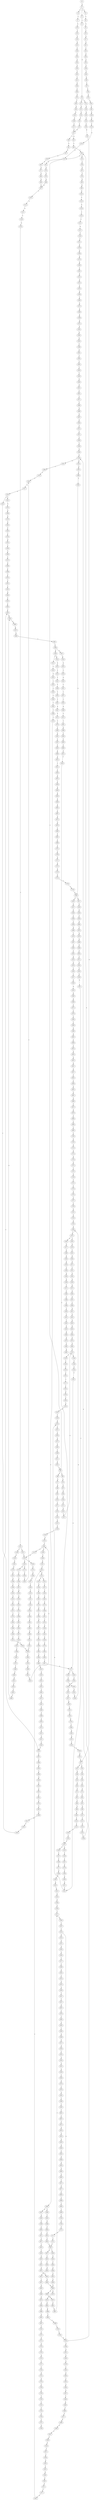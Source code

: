 strict digraph  {
	S0 -> S1 [ label = G ];
	S1 -> S2 [ label = C ];
	S1 -> S3 [ label = G ];
	S1 -> S4 [ label = T ];
	S2 -> S5 [ label = C ];
	S3 -> S6 [ label = C ];
	S4 -> S7 [ label = C ];
	S5 -> S8 [ label = G ];
	S6 -> S9 [ label = G ];
	S7 -> S10 [ label = G ];
	S8 -> S11 [ label = T ];
	S8 -> S12 [ label = C ];
	S9 -> S13 [ label = C ];
	S10 -> S14 [ label = T ];
	S11 -> S15 [ label = A ];
	S12 -> S16 [ label = A ];
	S13 -> S17 [ label = A ];
	S14 -> S18 [ label = G ];
	S15 -> S19 [ label = G ];
	S16 -> S20 [ label = A ];
	S17 -> S21 [ label = G ];
	S18 -> S22 [ label = A ];
	S19 -> S23 [ label = C ];
	S20 -> S24 [ label = C ];
	S21 -> S25 [ label = C ];
	S22 -> S26 [ label = C ];
	S23 -> S27 [ label = C ];
	S24 -> S28 [ label = C ];
	S25 -> S29 [ label = G ];
	S26 -> S30 [ label = C ];
	S27 -> S31 [ label = G ];
	S28 -> S32 [ label = A ];
	S29 -> S33 [ label = G ];
	S30 -> S34 [ label = G ];
	S31 -> S35 [ label = G ];
	S31 -> S36 [ label = C ];
	S32 -> S37 [ label = G ];
	S33 -> S38 [ label = G ];
	S34 -> S39 [ label = G ];
	S35 -> S40 [ label = T ];
	S36 -> S41 [ label = T ];
	S37 -> S42 [ label = A ];
	S37 -> S43 [ label = T ];
	S38 -> S44 [ label = T ];
	S39 -> S45 [ label = T ];
	S40 -> S46 [ label = G ];
	S41 -> S47 [ label = G ];
	S42 -> S48 [ label = A ];
	S43 -> S49 [ label = C ];
	S44 -> S50 [ label = G ];
	S45 -> S51 [ label = C ];
	S46 -> S52 [ label = A ];
	S46 -> S53 [ label = G ];
	S47 -> S54 [ label = G ];
	S48 -> S55 [ label = C ];
	S49 -> S56 [ label = G ];
	S50 -> S57 [ label = C ];
	S51 -> S58 [ label = G ];
	S52 -> S59 [ label = C ];
	S53 -> S60 [ label = T ];
	S53 -> S61 [ label = A ];
	S54 -> S62 [ label = A ];
	S55 -> S63 [ label = A ];
	S56 -> S64 [ label = C ];
	S57 -> S65 [ label = C ];
	S58 -> S66 [ label = C ];
	S59 -> S67 [ label = G ];
	S60 -> S68 [ label = G ];
	S60 -> S69 [ label = T ];
	S61 -> S70 [ label = A ];
	S62 -> S71 [ label = A ];
	S63 -> S72 [ label = G ];
	S64 -> S73 [ label = G ];
	S65 -> S74 [ label = G ];
	S66 -> S75 [ label = G ];
	S67 -> S76 [ label = T ];
	S68 -> S77 [ label = G ];
	S69 -> S78 [ label = A ];
	S70 -> S79 [ label = G ];
	S71 -> S80 [ label = G ];
	S72 -> S81 [ label = C ];
	S73 -> S82 [ label = C ];
	S74 -> S83 [ label = C ];
	S75 -> S84 [ label = T ];
	S76 -> S85 [ label = G ];
	S77 -> S86 [ label = A ];
	S78 -> S87 [ label = G ];
	S79 -> S88 [ label = A ];
	S80 -> S89 [ label = A ];
	S81 -> S90 [ label = C ];
	S82 -> S91 [ label = A ];
	S83 -> S92 [ label = C ];
	S84 -> S93 [ label = A ];
	S85 -> S94 [ label = G ];
	S86 -> S95 [ label = A ];
	S87 -> S96 [ label = A ];
	S88 -> S97 [ label = A ];
	S89 -> S97 [ label = A ];
	S90 -> S98 [ label = G ];
	S91 -> S99 [ label = G ];
	S92 -> S100 [ label = G ];
	S93 -> S101 [ label = G ];
	S94 -> S102 [ label = G ];
	S95 -> S103 [ label = C ];
	S96 -> S104 [ label = A ];
	S97 -> S105 [ label = C ];
	S98 -> S106 [ label = T ];
	S99 -> S107 [ label = C ];
	S100 -> S108 [ label = G ];
	S101 -> S109 [ label = C ];
	S102 -> S110 [ label = T ];
	S103 -> S111 [ label = C ];
	S104 -> S112 [ label = G ];
	S105 -> S113 [ label = G ];
	S106 -> S114 [ label = C ];
	S107 -> S115 [ label = C ];
	S108 -> S116 [ label = T ];
	S109 -> S117 [ label = C ];
	S110 -> S118 [ label = A ];
	S111 -> S119 [ label = T ];
	S112 -> S120 [ label = G ];
	S113 -> S121 [ label = G ];
	S114 -> S122 [ label = C ];
	S115 -> S123 [ label = G ];
	S116 -> S124 [ label = G ];
	S117 -> S31 [ label = G ];
	S118 -> S125 [ label = C ];
	S119 -> S126 [ label = C ];
	S120 -> S127 [ label = G ];
	S121 -> S128 [ label = C ];
	S122 -> S129 [ label = T ];
	S123 -> S130 [ label = G ];
	S124 -> S53 [ label = G ];
	S125 -> S131 [ label = T ];
	S126 -> S132 [ label = G ];
	S127 -> S133 [ label = G ];
	S128 -> S134 [ label = A ];
	S129 -> S135 [ label = C ];
	S130 -> S136 [ label = T ];
	S131 -> S137 [ label = A ];
	S132 -> S138 [ label = G ];
	S133 -> S139 [ label = T ];
	S133 -> S140 [ label = G ];
	S134 -> S141 [ label = C ];
	S135 -> S142 [ label = T ];
	S136 -> S46 [ label = G ];
	S137 -> S143 [ label = T ];
	S138 -> S144 [ label = C ];
	S139 -> S145 [ label = C ];
	S140 -> S146 [ label = T ];
	S141 -> S147 [ label = C ];
	S141 -> S148 [ label = T ];
	S142 -> S149 [ label = T ];
	S142 -> S150 [ label = G ];
	S143 -> S151 [ label = T ];
	S144 -> S152 [ label = A ];
	S145 -> S153 [ label = T ];
	S146 -> S154 [ label = C ];
	S147 -> S155 [ label = G ];
	S148 -> S156 [ label = G ];
	S149 -> S157 [ label = C ];
	S150 -> S158 [ label = T ];
	S151 -> S159 [ label = G ];
	S152 -> S160 [ label = C ];
	S153 -> S161 [ label = C ];
	S154 -> S162 [ label = C ];
	S155 -> S163 [ label = A ];
	S155 -> S164 [ label = G ];
	S156 -> S165 [ label = G ];
	S157 -> S166 [ label = T ];
	S158 -> S167 [ label = C ];
	S159 -> S168 [ label = G ];
	S160 -> S169 [ label = G ];
	S160 -> S170 [ label = C ];
	S161 -> S171 [ label = T ];
	S162 -> S172 [ label = G ];
	S163 -> S173 [ label = G ];
	S163 -> S174 [ label = A ];
	S164 -> S175 [ label = G ];
	S165 -> S176 [ label = G ];
	S166 -> S177 [ label = C ];
	S167 -> S178 [ label = G ];
	S168 -> S179 [ label = A ];
	S169 -> S180 [ label = C ];
	S170 -> S155 [ label = G ];
	S171 -> S181 [ label = C ];
	S172 -> S182 [ label = C ];
	S172 -> S183 [ label = T ];
	S173 -> S184 [ label = T ];
	S174 -> S185 [ label = T ];
	S175 -> S186 [ label = A ];
	S176 -> S187 [ label = A ];
	S177 -> S188 [ label = G ];
	S178 -> S189 [ label = T ];
	S179 -> S190 [ label = A ];
	S180 -> S191 [ label = G ];
	S181 -> S192 [ label = G ];
	S182 -> S193 [ label = C ];
	S183 -> S194 [ label = C ];
	S184 -> S195 [ label = C ];
	S185 -> S196 [ label = G ];
	S186 -> S197 [ label = A ];
	S187 -> S198 [ label = A ];
	S188 -> S199 [ label = G ];
	S189 -> S200 [ label = G ];
	S190 -> S201 [ label = C ];
	S191 -> S202 [ label = C ];
	S192 -> S203 [ label = T ];
	S193 -> S204 [ label = G ];
	S194 -> S205 [ label = G ];
	S195 -> S206 [ label = C ];
	S196 -> S207 [ label = T ];
	S197 -> S208 [ label = T ];
	S198 -> S209 [ label = C ];
	S199 -> S210 [ label = A ];
	S200 -> S211 [ label = G ];
	S201 -> S212 [ label = G ];
	S202 -> S213 [ label = G ];
	S203 -> S214 [ label = G ];
	S204 -> S215 [ label = G ];
	S205 -> S216 [ label = G ];
	S206 -> S217 [ label = A ];
	S207 -> S218 [ label = A ];
	S208 -> S219 [ label = T ];
	S209 -> S220 [ label = T ];
	S210 -> S221 [ label = G ];
	S211 -> S222 [ label = T ];
	S212 -> S223 [ label = G ];
	S213 -> S224 [ label = C ];
	S213 -> S225 [ label = G ];
	S214 -> S226 [ label = G ];
	S215 -> S227 [ label = A ];
	S216 -> S228 [ label = A ];
	S217 -> S229 [ label = G ];
	S218 -> S230 [ label = G ];
	S219 -> S231 [ label = G ];
	S220 -> S232 [ label = G ];
	S221 -> S233 [ label = A ];
	S222 -> S234 [ label = A ];
	S223 -> S235 [ label = T ];
	S224 -> S236 [ label = G ];
	S225 -> S237 [ label = C ];
	S226 -> S238 [ label = T ];
	S227 -> S239 [ label = A ];
	S228 -> S240 [ label = A ];
	S229 -> S241 [ label = T ];
	S229 -> S242 [ label = C ];
	S230 -> S243 [ label = T ];
	S231 -> S244 [ label = A ];
	S232 -> S245 [ label = G ];
	S233 -> S246 [ label = G ];
	S234 -> S247 [ label = C ];
	S235 -> S248 [ label = A ];
	S236 -> S249 [ label = T ];
	S237 -> S250 [ label = T ];
	S238 -> S234 [ label = A ];
	S239 -> S251 [ label = C ];
	S240 -> S252 [ label = C ];
	S241 -> S253 [ label = A ];
	S242 -> S254 [ label = T ];
	S243 -> S255 [ label = T ];
	S244 -> S256 [ label = A ];
	S245 -> S257 [ label = A ];
	S246 -> S258 [ label = G ];
	S247 -> S259 [ label = C ];
	S248 -> S260 [ label = C ];
	S249 -> S261 [ label = C ];
	S250 -> S262 [ label = G ];
	S251 -> S263 [ label = T ];
	S252 -> S264 [ label = A ];
	S252 -> S265 [ label = T ];
	S253 -> S266 [ label = G ];
	S254 -> S267 [ label = T ];
	S255 -> S268 [ label = T ];
	S256 -> S269 [ label = C ];
	S257 -> S270 [ label = C ];
	S258 -> S271 [ label = T ];
	S259 -> S272 [ label = G ];
	S260 -> S273 [ label = G ];
	S261 -> S274 [ label = G ];
	S262 -> S275 [ label = G ];
	S263 -> S276 [ label = G ];
	S264 -> S277 [ label = G ];
	S265 -> S278 [ label = A ];
	S266 -> S279 [ label = G ];
	S267 -> S280 [ label = C ];
	S268 -> S281 [ label = C ];
	S269 -> S282 [ label = C ];
	S270 -> S283 [ label = C ];
	S271 -> S284 [ label = C ];
	S272 -> S285 [ label = G ];
	S273 -> S286 [ label = A ];
	S274 -> S287 [ label = A ];
	S275 -> S288 [ label = A ];
	S276 -> S289 [ label = C ];
	S277 -> S290 [ label = G ];
	S278 -> S291 [ label = C ];
	S279 -> S292 [ label = G ];
	S280 -> S293 [ label = A ];
	S281 -> S294 [ label = A ];
	S282 -> S295 [ label = C ];
	S283 -> S296 [ label = C ];
	S284 -> S297 [ label = C ];
	S285 -> S298 [ label = T ];
	S286 -> S299 [ label = A ];
	S287 -> S300 [ label = C ];
	S288 -> S301 [ label = A ];
	S289 -> S302 [ label = A ];
	S290 -> S303 [ label = A ];
	S291 -> S304 [ label = A ];
	S292 -> S305 [ label = T ];
	S293 -> S306 [ label = C ];
	S294 -> S307 [ label = C ];
	S295 -> S308 [ label = G ];
	S296 -> S309 [ label = G ];
	S297 -> S310 [ label = C ];
	S298 -> S311 [ label = G ];
	S299 -> S312 [ label = G ];
	S300 -> S313 [ label = G ];
	S301 -> S314 [ label = T ];
	S302 -> S315 [ label = A ];
	S303 -> S316 [ label = A ];
	S304 -> S317 [ label = A ];
	S305 -> S318 [ label = C ];
	S306 -> S319 [ label = G ];
	S307 -> S320 [ label = T ];
	S308 -> S321 [ label = T ];
	S309 -> S322 [ label = T ];
	S310 -> S323 [ label = A ];
	S310 -> S324 [ label = G ];
	S311 -> S325 [ label = G ];
	S312 -> S326 [ label = A ];
	S313 -> S327 [ label = C ];
	S314 -> S328 [ label = G ];
	S315 -> S329 [ label = C ];
	S316 -> S330 [ label = T ];
	S317 -> S331 [ label = C ];
	S318 -> S332 [ label = A ];
	S319 -> S333 [ label = C ];
	S320 -> S334 [ label = C ];
	S321 -> S335 [ label = C ];
	S322 -> S336 [ label = C ];
	S323 -> S337 [ label = G ];
	S324 -> S338 [ label = G ];
	S324 -> S339 [ label = A ];
	S325 -> S60 [ label = T ];
	S326 -> S340 [ label = A ];
	S327 -> S341 [ label = G ];
	S328 -> S342 [ label = G ];
	S329 -> S343 [ label = C ];
	S330 -> S344 [ label = A ];
	S331 -> S345 [ label = G ];
	S332 -> S346 [ label = C ];
	S333 -> S347 [ label = C ];
	S334 -> S348 [ label = C ];
	S335 -> S349 [ label = T ];
	S336 -> S349 [ label = T ];
	S337 -> S350 [ label = A ];
	S338 -> S351 [ label = A ];
	S339 -> S352 [ label = G ];
	S339 -> S353 [ label = A ];
	S340 -> S354 [ label = G ];
	S341 -> S355 [ label = C ];
	S342 -> S356 [ label = G ];
	S343 -> S357 [ label = A ];
	S344 -> S358 [ label = G ];
	S345 -> S359 [ label = A ];
	S346 -> S360 [ label = T ];
	S347 -> S361 [ label = C ];
	S348 -> S362 [ label = T ];
	S349 -> S363 [ label = C ];
	S350 -> S364 [ label = G ];
	S351 -> S365 [ label = G ];
	S352 -> S366 [ label = T ];
	S353 -> S367 [ label = G ];
	S354 -> S368 [ label = T ];
	S355 -> S369 [ label = C ];
	S356 -> S370 [ label = G ];
	S357 -> S37 [ label = G ];
	S358 -> S371 [ label = T ];
	S359 -> S372 [ label = A ];
	S360 -> S373 [ label = C ];
	S361 -> S374 [ label = T ];
	S362 -> S375 [ label = T ];
	S363 -> S376 [ label = G ];
	S364 -> S377 [ label = C ];
	S365 -> S378 [ label = G ];
	S366 -> S379 [ label = C ];
	S367 -> S380 [ label = T ];
	S368 -> S381 [ label = G ];
	S369 -> S382 [ label = T ];
	S370 -> S383 [ label = T ];
	S371 -> S384 [ label = C ];
	S372 -> S385 [ label = A ];
	S373 -> S386 [ label = G ];
	S374 -> S387 [ label = T ];
	S375 -> S388 [ label = T ];
	S376 -> S389 [ label = G ];
	S377 -> S390 [ label = C ];
	S378 -> S391 [ label = C ];
	S379 -> S206 [ label = C ];
	S380 -> S392 [ label = C ];
	S381 -> S393 [ label = T ];
	S382 -> S394 [ label = C ];
	S383 -> S395 [ label = C ];
	S384 -> S396 [ label = T ];
	S385 -> S397 [ label = A ];
	S386 -> S398 [ label = C ];
	S387 -> S399 [ label = C ];
	S388 -> S400 [ label = C ];
	S389 -> S401 [ label = C ];
	S390 -> S402 [ label = A ];
	S391 -> S403 [ label = G ];
	S392 -> S404 [ label = G ];
	S393 -> S405 [ label = C ];
	S394 -> S406 [ label = G ];
	S395 -> S407 [ label = C ];
	S396 -> S408 [ label = C ];
	S397 -> S409 [ label = C ];
	S398 -> S410 [ label = T ];
	S399 -> S411 [ label = A ];
	S400 -> S412 [ label = A ];
	S401 -> S413 [ label = A ];
	S402 -> S414 [ label = C ];
	S403 -> S415 [ label = T ];
	S404 -> S416 [ label = C ];
	S404 -> S417 [ label = A ];
	S405 -> S418 [ label = C ];
	S406 -> S419 [ label = G ];
	S407 -> S172 [ label = G ];
	S408 -> S420 [ label = T ];
	S409 -> S421 [ label = A ];
	S410 -> S422 [ label = T ];
	S411 -> S423 [ label = T ];
	S412 -> S424 [ label = T ];
	S413 -> S160 [ label = C ];
	S414 -> S425 [ label = G ];
	S415 -> S426 [ label = G ];
	S416 -> S427 [ label = G ];
	S417 -> S428 [ label = G ];
	S418 -> S429 [ label = T ];
	S419 -> S430 [ label = G ];
	S420 -> S431 [ label = C ];
	S421 -> S432 [ label = G ];
	S422 -> S433 [ label = C ];
	S423 -> S434 [ label = C ];
	S424 -> S435 [ label = C ];
	S425 -> S436 [ label = G ];
	S426 -> S437 [ label = G ];
	S427 -> S438 [ label = G ];
	S428 -> S439 [ label = G ];
	S429 -> S440 [ label = G ];
	S430 -> S441 [ label = C ];
	S431 -> S442 [ label = T ];
	S432 -> S443 [ label = A ];
	S433 -> S444 [ label = A ];
	S434 -> S445 [ label = C ];
	S435 -> S446 [ label = C ];
	S436 -> S447 [ label = T ];
	S437 -> S448 [ label = T ];
	S438 -> S449 [ label = C ];
	S439 -> S450 [ label = T ];
	S440 -> S451 [ label = G ];
	S441 -> S452 [ label = T ];
	S442 -> S453 [ label = G ];
	S443 -> S454 [ label = A ];
	S444 -> S455 [ label = T ];
	S445 -> S456 [ label = A ];
	S446 -> S456 [ label = A ];
	S447 -> S457 [ label = T ];
	S448 -> S458 [ label = A ];
	S449 -> S459 [ label = T ];
	S450 -> S460 [ label = A ];
	S451 -> S461 [ label = C ];
	S452 -> S462 [ label = C ];
	S453 -> S463 [ label = A ];
	S454 -> S464 [ label = G ];
	S455 -> S465 [ label = C ];
	S456 -> S466 [ label = G ];
	S457 -> S467 [ label = A ];
	S458 -> S468 [ label = T ];
	S459 -> S469 [ label = A ];
	S460 -> S470 [ label = T ];
	S461 -> S471 [ label = C ];
	S462 -> S472 [ label = A ];
	S463 -> S473 [ label = G ];
	S464 -> S474 [ label = G ];
	S465 -> S445 [ label = C ];
	S466 -> S475 [ label = A ];
	S467 -> S476 [ label = C ];
	S468 -> S477 [ label = G ];
	S469 -> S478 [ label = T ];
	S470 -> S479 [ label = A ];
	S471 -> S480 [ label = T ];
	S472 -> S481 [ label = C ];
	S473 -> S482 [ label = T ];
	S474 -> S483 [ label = G ];
	S475 -> S484 [ label = A ];
	S476 -> S485 [ label = T ];
	S477 -> S486 [ label = A ];
	S478 -> S487 [ label = A ];
	S479 -> S488 [ label = A ];
	S480 -> S489 [ label = G ];
	S481 -> S490 [ label = G ];
	S482 -> S491 [ label = A ];
	S483 -> S133 [ label = G ];
	S484 -> S492 [ label = C ];
	S485 -> S493 [ label = G ];
	S486 -> S494 [ label = G ];
	S487 -> S495 [ label = G ];
	S488 -> S496 [ label = G ];
	S489 -> S497 [ label = G ];
	S490 -> S498 [ label = T ];
	S492 -> S499 [ label = C ];
	S493 -> S500 [ label = C ];
	S494 -> S501 [ label = C ];
	S495 -> S502 [ label = T ];
	S496 -> S503 [ label = T ];
	S497 -> S504 [ label = G ];
	S498 -> S505 [ label = C ];
	S499 -> S506 [ label = A ];
	S499 -> S507 [ label = G ];
	S500 -> S508 [ label = A ];
	S501 -> S509 [ label = G ];
	S502 -> S510 [ label = A ];
	S503 -> S511 [ label = C ];
	S504 -> S512 [ label = T ];
	S505 -> S513 [ label = C ];
	S506 -> S514 [ label = G ];
	S506 -> S515 [ label = C ];
	S507 -> S516 [ label = G ];
	S508 -> S517 [ label = G ];
	S509 -> S518 [ label = G ];
	S510 -> S519 [ label = G ];
	S511 -> S520 [ label = G ];
	S512 -> S521 [ label = C ];
	S513 -> S522 [ label = A ];
	S514 -> S523 [ label = A ];
	S515 -> S524 [ label = C ];
	S516 -> S525 [ label = A ];
	S517 -> S526 [ label = A ];
	S518 -> S527 [ label = T ];
	S519 -> S528 [ label = C ];
	S520 -> S529 [ label = T ];
	S521 -> S530 [ label = C ];
	S522 -> S531 [ label = G ];
	S523 -> S532 [ label = C ];
	S524 -> S533 [ label = A ];
	S525 -> S534 [ label = C ];
	S526 -> S535 [ label = C ];
	S527 -> S536 [ label = C ];
	S528 -> S537 [ label = C ];
	S529 -> S538 [ label = G ];
	S530 -> S539 [ label = C ];
	S531 -> S540 [ label = C ];
	S532 -> S541 [ label = T ];
	S533 -> S542 [ label = C ];
	S534 -> S543 [ label = G ];
	S535 -> S544 [ label = G ];
	S536 -> S545 [ label = G ];
	S537 -> S546 [ label = G ];
	S538 -> S547 [ label = G ];
	S539 -> S548 [ label = G ];
	S540 -> S254 [ label = T ];
	S541 -> S549 [ label = C ];
	S542 -> S550 [ label = C ];
	S543 -> S551 [ label = C ];
	S544 -> S552 [ label = G ];
	S545 -> S553 [ label = C ];
	S546 -> S554 [ label = A ];
	S547 -> S222 [ label = T ];
	S548 -> S339 [ label = A ];
	S549 -> S555 [ label = C ];
	S550 -> S556 [ label = C ];
	S551 -> S557 [ label = C ];
	S552 -> S558 [ label = A ];
	S553 -> S559 [ label = A ];
	S554 -> S560 [ label = A ];
	S555 -> S561 [ label = C ];
	S556 -> S562 [ label = C ];
	S557 -> S563 [ label = C ];
	S558 -> S564 [ label = C ];
	S559 -> S565 [ label = C ];
	S560 -> S566 [ label = A ];
	S561 -> S567 [ label = A ];
	S562 -> S568 [ label = T ];
	S563 -> S569 [ label = A ];
	S564 -> S570 [ label = A ];
	S565 -> S571 [ label = G ];
	S566 -> S572 [ label = C ];
	S567 -> S573 [ label = T ];
	S568 -> S574 [ label = T ];
	S569 -> S575 [ label = T ];
	S570 -> S576 [ label = C ];
	S571 -> S577 [ label = C ];
	S572 -> S578 [ label = C ];
	S573 -> S579 [ label = C ];
	S574 -> S580 [ label = C ];
	S575 -> S581 [ label = C ];
	S576 -> S582 [ label = A ];
	S577 -> S583 [ label = G ];
	S578 -> S584 [ label = C ];
	S579 -> S585 [ label = T ];
	S580 -> S586 [ label = C ];
	S580 -> S587 [ label = G ];
	S581 -> S588 [ label = G ];
	S582 -> S589 [ label = C ];
	S583 -> S202 [ label = C ];
	S584 -> S590 [ label = C ];
	S585 -> S591 [ label = G ];
	S586 -> S592 [ label = T ];
	S587 -> S593 [ label = A ];
	S588 -> S594 [ label = T ];
	S589 -> S595 [ label = C ];
	S590 -> S596 [ label = G ];
	S591 -> S597 [ label = C ];
	S592 -> S598 [ label = G ];
	S593 -> S599 [ label = T ];
	S594 -> S600 [ label = C ];
	S595 -> S601 [ label = T ];
	S596 -> S602 [ label = A ];
	S597 -> S603 [ label = C ];
	S598 -> S604 [ label = T ];
	S599 -> S605 [ label = C ];
	S600 -> S606 [ label = C ];
	S601 -> S607 [ label = C ];
	S602 -> S608 [ label = C ];
	S603 -> S609 [ label = A ];
	S604 -> S610 [ label = C ];
	S605 -> S611 [ label = G ];
	S606 -> S612 [ label = T ];
	S607 -> S613 [ label = T ];
	S608 -> S614 [ label = T ];
	S609 -> S615 [ label = G ];
	S610 -> S616 [ label = C ];
	S611 -> S617 [ label = T ];
	S612 -> S618 [ label = C ];
	S613 -> S619 [ label = A ];
	S614 -> S620 [ label = A ];
	S615 -> S621 [ label = T ];
	S616 -> S622 [ label = T ];
	S617 -> S623 [ label = T ];
	S618 -> S142 [ label = T ];
	S619 -> S624 [ label = G ];
	S620 -> S625 [ label = G ];
	S621 -> S626 [ label = C ];
	S622 -> S627 [ label = A ];
	S622 -> S628 [ label = T ];
	S623 -> S629 [ label = T ];
	S624 -> S630 [ label = A ];
	S625 -> S631 [ label = A ];
	S626 -> S632 [ label = G ];
	S627 -> S633 [ label = C ];
	S628 -> S634 [ label = G ];
	S629 -> S635 [ label = G ];
	S630 -> S636 [ label = A ];
	S631 -> S637 [ label = A ];
	S632 -> S638 [ label = T ];
	S633 -> S639 [ label = T ];
	S634 -> S640 [ label = T ];
	S635 -> S641 [ label = T ];
	S636 -> S642 [ label = C ];
	S637 -> S643 [ label = T ];
	S638 -> S644 [ label = A ];
	S639 -> S645 [ label = A ];
	S640 -> S646 [ label = A ];
	S641 -> S647 [ label = A ];
	S642 -> S648 [ label = G ];
	S643 -> S649 [ label = C ];
	S644 -> S650 [ label = A ];
	S645 -> S651 [ label = C ];
	S646 -> S652 [ label = G ];
	S647 -> S653 [ label = G ];
	S648 -> S654 [ label = A ];
	S649 -> S655 [ label = G ];
	S650 -> S656 [ label = G ];
	S651 -> S657 [ label = C ];
	S652 -> S658 [ label = G ];
	S653 -> S659 [ label = G ];
	S654 -> S660 [ label = G ];
	S655 -> S661 [ label = G ];
	S656 -> S662 [ label = A ];
	S657 -> S663 [ label = A ];
	S658 -> S664 [ label = A ];
	S659 -> S664 [ label = A ];
	S660 -> S665 [ label = G ];
	S661 -> S666 [ label = G ];
	S662 -> S667 [ label = C ];
	S663 -> S668 [ label = G ];
	S664 -> S669 [ label = G ];
	S664 -> S670 [ label = A ];
	S665 -> S671 [ label = T ];
	S666 -> S672 [ label = T ];
	S667 -> S673 [ label = G ];
	S668 -> S674 [ label = G ];
	S669 -> S675 [ label = A ];
	S670 -> S676 [ label = A ];
	S671 -> S677 [ label = G ];
	S672 -> S678 [ label = A ];
	S673 -> S679 [ label = G ];
	S674 -> S680 [ label = A ];
	S675 -> S681 [ label = G ];
	S676 -> S682 [ label = G ];
	S677 -> S683 [ label = T ];
	S678 -> S684 [ label = T ];
	S679 -> S685 [ label = C ];
	S680 -> S686 [ label = G ];
	S681 -> S687 [ label = G ];
	S682 -> S688 [ label = G ];
	S683 -> S689 [ label = C ];
	S684 -> S690 [ label = C ];
	S685 -> S691 [ label = T ];
	S686 -> S692 [ label = A ];
	S687 -> S271 [ label = T ];
	S688 -> S693 [ label = T ];
	S689 -> S694 [ label = C ];
	S690 -> S695 [ label = C ];
	S691 -> S696 [ label = C ];
	S692 -> S697 [ label = G ];
	S693 -> S698 [ label = C ];
	S694 -> S699 [ label = C ];
	S695 -> S700 [ label = C ];
	S696 -> S701 [ label = T ];
	S697 -> S702 [ label = T ];
	S698 -> S703 [ label = C ];
	S699 -> S704 [ label = T ];
	S700 -> S705 [ label = G ];
	S701 -> S706 [ label = C ];
	S702 -> S707 [ label = C ];
	S703 -> S708 [ label = C ];
	S704 -> S709 [ label = G ];
	S705 -> S710 [ label = A ];
	S706 -> S711 [ label = G ];
	S707 -> S712 [ label = A ];
	S708 -> S324 [ label = G ];
	S709 -> S713 [ label = T ];
	S710 -> S714 [ label = A ];
	S711 -> S715 [ label = A ];
	S712 -> S716 [ label = G ];
	S713 -> S717 [ label = C ];
	S714 -> S718 [ label = A ];
	S715 -> S719 [ label = A ];
	S716 -> S720 [ label = G ];
	S717 -> S721 [ label = C ];
	S718 -> S722 [ label = G ];
	S719 -> S723 [ label = G ];
	S720 -> S724 [ label = A ];
	S721 -> S622 [ label = T ];
	S722 -> S725 [ label = T ];
	S723 -> S726 [ label = T ];
	S724 -> S727 [ label = C ];
	S725 -> S728 [ label = G ];
	S726 -> S729 [ label = C ];
	S727 -> S730 [ label = C ];
	S728 -> S731 [ label = T ];
	S729 -> S404 [ label = G ];
	S730 -> S732 [ label = A ];
	S731 -> S733 [ label = C ];
	S732 -> S734 [ label = G ];
	S733 -> S735 [ label = G ];
	S734 -> S736 [ label = T ];
	S735 -> S737 [ label = T ];
	S736 -> S738 [ label = C ];
	S737 -> S739 [ label = C ];
	S738 -> S740 [ label = T ];
	S739 -> S741 [ label = G ];
	S740 -> S742 [ label = C ];
	S741 -> S743 [ label = G ];
	S742 -> S744 [ label = T ];
	S743 -> S745 [ label = A ];
	S744 -> S746 [ label = G ];
	S745 -> S240 [ label = A ];
	S746 -> S747 [ label = T ];
	S747 -> S748 [ label = A ];
}
